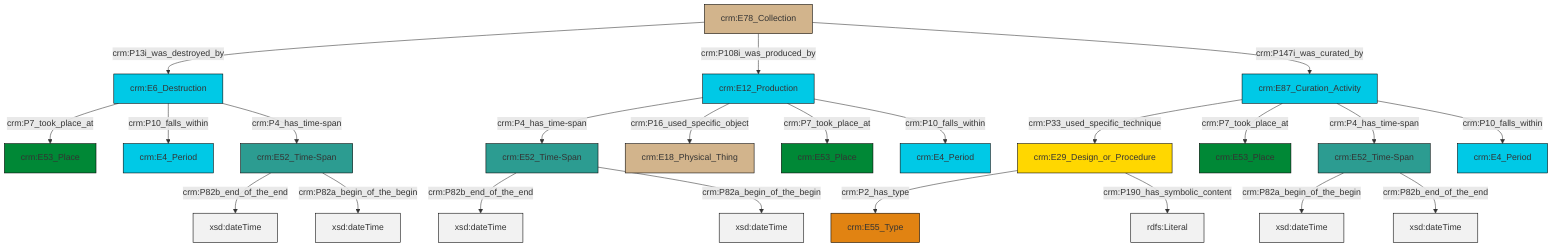 graph TD
classDef Literal fill:#f2f2f2,stroke:#000000;
classDef CRM_Entity fill:#FFFFFF,stroke:#000000;
classDef Temporal_Entity fill:#00C9E6, stroke:#000000;
classDef Type fill:#E18312, stroke:#000000;
classDef Time-Span fill:#2C9C91, stroke:#000000;
classDef Appellation fill:#FFEB7F, stroke:#000000;
classDef Place fill:#008836, stroke:#000000;
classDef Persistent_Item fill:#B266B2, stroke:#000000;
classDef Conceptual_Object fill:#FFD700, stroke:#000000;
classDef Physical_Thing fill:#D2B48C, stroke:#000000;
classDef Actor fill:#f58aad, stroke:#000000;
classDef PC_Classes fill:#4ce600, stroke:#000000;
classDef Multi fill:#cccccc,stroke:#000000;

0["crm:E52_Time-Span"]:::Time-Span -->|crm:P82a_begin_of_the_begin| 1[xsd:dateTime]:::Literal
6["crm:E87_Curation_Activity"]:::Temporal_Entity -->|crm:P33_used_specific_technique| 7["crm:E29_Design_or_Procedure"]:::Conceptual_Object
8["crm:E52_Time-Span"]:::Time-Span -->|crm:P82b_end_of_the_end| 9[xsd:dateTime]:::Literal
7["crm:E29_Design_or_Procedure"]:::Conceptual_Object -->|crm:P2_has_type| 19["crm:E55_Type"]:::Type
13["crm:E52_Time-Span"]:::Time-Span -->|crm:P82b_end_of_the_end| 20[xsd:dateTime]:::Literal
7["crm:E29_Design_or_Procedure"]:::Conceptual_Object -->|crm:P190_has_symbolic_content| 21[rdfs:Literal]:::Literal
24["crm:E6_Destruction"]:::Temporal_Entity -->|crm:P7_took_place_at| 17["crm:E53_Place"]:::Place
22["crm:E12_Production"]:::Temporal_Entity -->|crm:P4_has_time-span| 8["crm:E52_Time-Span"]:::Time-Span
24["crm:E6_Destruction"]:::Temporal_Entity -->|crm:P10_falls_within| 2["crm:E4_Period"]:::Temporal_Entity
22["crm:E12_Production"]:::Temporal_Entity -->|crm:P16_used_specific_object| 25["crm:E18_Physical_Thing"]:::Physical_Thing
8["crm:E52_Time-Span"]:::Time-Span -->|crm:P82a_begin_of_the_begin| 27[xsd:dateTime]:::Literal
22["crm:E12_Production"]:::Temporal_Entity -->|crm:P7_took_place_at| 4["crm:E53_Place"]:::Place
10["crm:E78_Collection"]:::Physical_Thing -->|crm:P13i_was_destroyed_by| 24["crm:E6_Destruction"]:::Temporal_Entity
6["crm:E87_Curation_Activity"]:::Temporal_Entity -->|crm:P7_took_place_at| 32["crm:E53_Place"]:::Place
22["crm:E12_Production"]:::Temporal_Entity -->|crm:P10_falls_within| 34["crm:E4_Period"]:::Temporal_Entity
10["crm:E78_Collection"]:::Physical_Thing -->|crm:P108i_was_produced_by| 22["crm:E12_Production"]:::Temporal_Entity
6["crm:E87_Curation_Activity"]:::Temporal_Entity -->|crm:P4_has_time-span| 0["crm:E52_Time-Span"]:::Time-Span
10["crm:E78_Collection"]:::Physical_Thing -->|crm:P147i_was_curated_by| 6["crm:E87_Curation_Activity"]:::Temporal_Entity
0["crm:E52_Time-Span"]:::Time-Span -->|crm:P82b_end_of_the_end| 37[xsd:dateTime]:::Literal
6["crm:E87_Curation_Activity"]:::Temporal_Entity -->|crm:P10_falls_within| 15["crm:E4_Period"]:::Temporal_Entity
24["crm:E6_Destruction"]:::Temporal_Entity -->|crm:P4_has_time-span| 13["crm:E52_Time-Span"]:::Time-Span
13["crm:E52_Time-Span"]:::Time-Span -->|crm:P82a_begin_of_the_begin| 38[xsd:dateTime]:::Literal